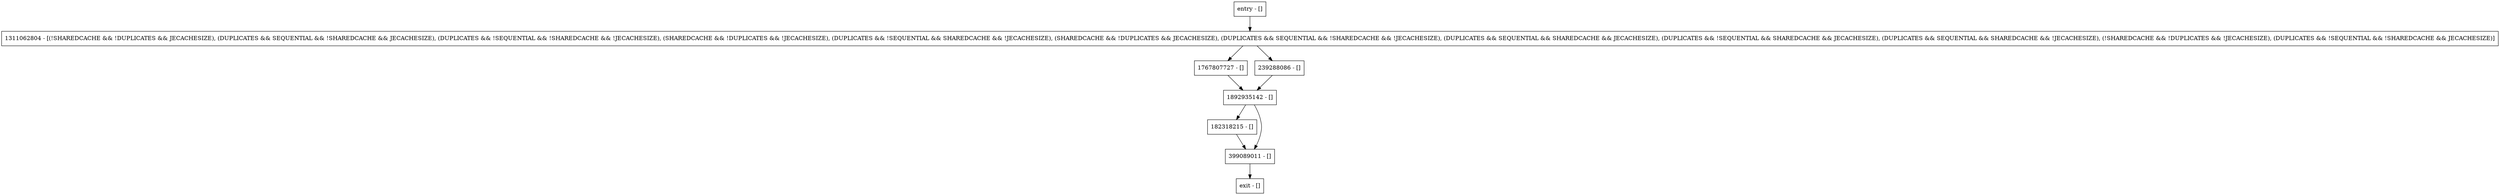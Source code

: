digraph binDeltaPutBack {
node [shape=record];
entry [label="entry - []"];
exit [label="exit - []"];
182318215 [label="182318215 - []"];
1767807727 [label="1767807727 - []"];
399089011 [label="399089011 - []"];
1311062804 [label="1311062804 - [(!SHAREDCACHE && !DUPLICATES && JECACHESIZE), (DUPLICATES && SEQUENTIAL && !SHAREDCACHE && JECACHESIZE), (DUPLICATES && !SEQUENTIAL && !SHAREDCACHE && !JECACHESIZE), (SHAREDCACHE && !DUPLICATES && !JECACHESIZE), (DUPLICATES && !SEQUENTIAL && SHAREDCACHE && !JECACHESIZE), (SHAREDCACHE && !DUPLICATES && JECACHESIZE), (DUPLICATES && SEQUENTIAL && !SHAREDCACHE && !JECACHESIZE), (DUPLICATES && SEQUENTIAL && SHAREDCACHE && JECACHESIZE), (DUPLICATES && !SEQUENTIAL && SHAREDCACHE && JECACHESIZE), (DUPLICATES && SEQUENTIAL && SHAREDCACHE && !JECACHESIZE), (!SHAREDCACHE && !DUPLICATES && !JECACHESIZE), (DUPLICATES && !SEQUENTIAL && !SHAREDCACHE && JECACHESIZE)]"];
1892935142 [label="1892935142 - []"];
239288086 [label="239288086 - []"];
entry;
exit;
entry -> 1311062804;
182318215 -> 399089011;
1767807727 -> 1892935142;
399089011 -> exit;
1311062804 -> 1767807727;
1311062804 -> 239288086;
1892935142 -> 182318215;
1892935142 -> 399089011;
239288086 -> 1892935142;
}

